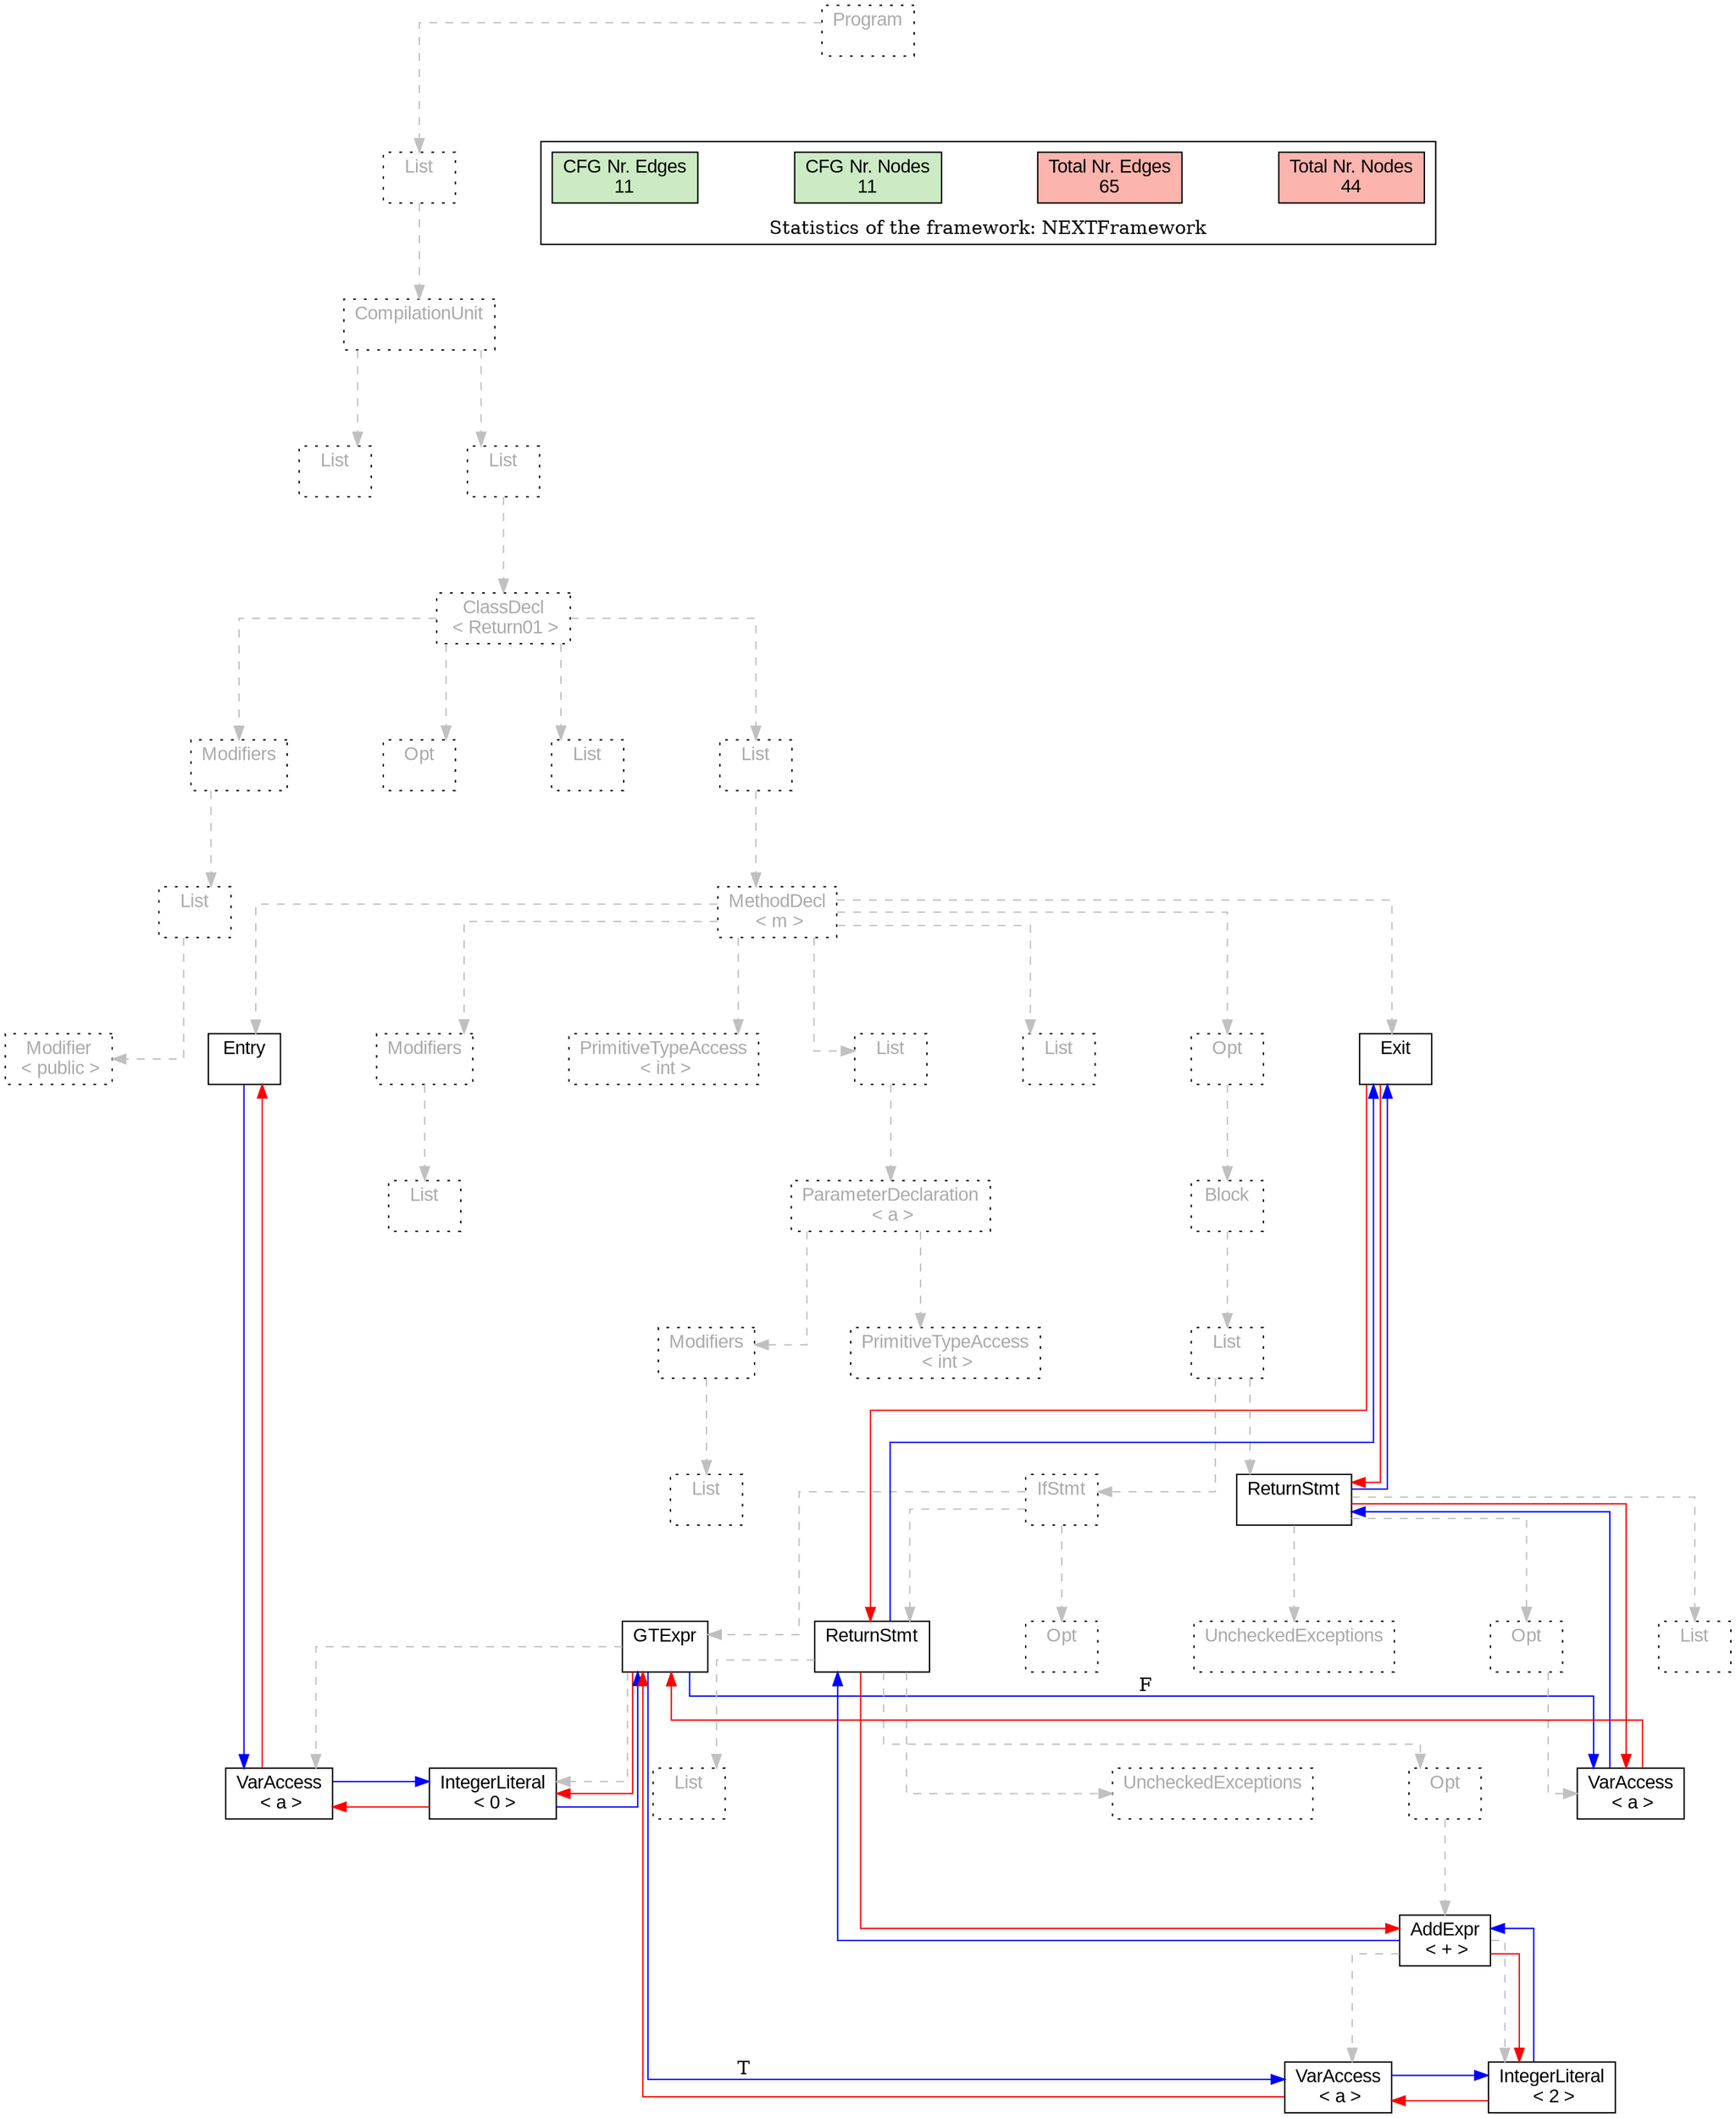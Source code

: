 digraph G {
graph [splines=ortho, nodesep="1", ranksep="1"]
node [shape=rect, fontname=Arial];
{ rank = same; "Program[0]"}
{ rank = same; "List[1]"}
{ rank = same; "CompilationUnit[2]"}
{ rank = same; "List[3]"; "List[4]"}
{ rank = same; "ClassDecl[5]"}
{ rank = same; "Modifiers[6]"; "Opt[9]"; "List[10]"; "List[11]"}
{ rank = same; "List[7]"; "MethodDecl[12]"}
{ rank = same; "Modifier[8]"; "Entry[13]"; "Modifiers[14]"; "PrimitiveTypeAccess[16]"; "List[17]"; "List[22]"; "Opt[23]"; "Exit[24]"}
{ rank = same; "List[15]"; "ParameterDeclaration[18]"; "Block[24]"}
{ rank = same; "Modifiers[19]"; "PrimitiveTypeAccess[21]"; "List[25]"}
{ rank = same; "List[20]"; "IfStmt[26]"; "ReturnStmt[37]"}
{ rank = same; "GTExpr[27]"; "ReturnStmt[30]"; "Opt[36]"; "Opt[38]"; "List[40]"; "UncheckedExceptions[38]"}
{ rank = same; "VarAccess[28]"; "IntegerLiteral[29]"; "Opt[31]"; "List[35]"; "UncheckedExceptions[31]"; "VarAccess[39]"}
{ rank = same; "AddExpr[32]"}
{ rank = same; "VarAccess[33]"; "IntegerLiteral[34]"}
"Program[0]" [label="Program\n ", style= dotted   fillcolor="#eeeeee" fontcolor="#aaaaaa"  ]
"List[1]" [label="List\n ", style= dotted   fillcolor="#eeeeee" fontcolor="#aaaaaa"  ]
"CompilationUnit[2]" [label="CompilationUnit\n ", style= dotted   fillcolor="#eeeeee" fontcolor="#aaaaaa"  ]
"List[3]" [label="List\n ", style= dotted   fillcolor="#eeeeee" fontcolor="#aaaaaa"  ]
"List[4]" [label="List\n ", style= dotted   fillcolor="#eeeeee" fontcolor="#aaaaaa"  ]
"ClassDecl[5]" [label="ClassDecl\n < Return01 >", style= dotted   fillcolor="#eeeeee" fontcolor="#aaaaaa"  ]
"Modifiers[6]" [label="Modifiers\n ", style= dotted   fillcolor="#eeeeee" fontcolor="#aaaaaa"  ]
"List[7]" [label="List\n ", style= dotted   fillcolor="#eeeeee" fontcolor="#aaaaaa"  ]
"Modifier[8]" [label="Modifier\n < public >", style= dotted   fillcolor="#eeeeee" fontcolor="#aaaaaa"  ]
"Opt[9]" [label="Opt\n ", style= dotted   fillcolor="#eeeeee" fontcolor="#aaaaaa"  ]
"List[10]" [label="List\n ", style= dotted   fillcolor="#eeeeee" fontcolor="#aaaaaa"  ]
"List[11]" [label="List\n ", style= dotted   fillcolor="#eeeeee" fontcolor="#aaaaaa"  ]
"MethodDecl[12]" [label="MethodDecl\n < m >", style= dotted   fillcolor="#eeeeee" fontcolor="#aaaaaa"  ]
"Entry[13]" [label="Entry\n ", fillcolor=white   style=filled  ]
"Modifiers[14]" [label="Modifiers\n ", style= dotted   fillcolor="#eeeeee" fontcolor="#aaaaaa"  ]
"List[15]" [label="List\n ", style= dotted   fillcolor="#eeeeee" fontcolor="#aaaaaa"  ]
"PrimitiveTypeAccess[16]" [label="PrimitiveTypeAccess\n < int >", style= dotted   fillcolor="#eeeeee" fontcolor="#aaaaaa"  ]
"List[17]" [label="List\n ", style= dotted   fillcolor="#eeeeee" fontcolor="#aaaaaa"  ]
"ParameterDeclaration[18]" [label="ParameterDeclaration\n < a >", style= dotted   fillcolor="#eeeeee" fontcolor="#aaaaaa"  ]
"Modifiers[19]" [label="Modifiers\n ", style= dotted   fillcolor="#eeeeee" fontcolor="#aaaaaa"  ]
"List[20]" [label="List\n ", style= dotted   fillcolor="#eeeeee" fontcolor="#aaaaaa"  ]
"PrimitiveTypeAccess[21]" [label="PrimitiveTypeAccess\n < int >", style= dotted   fillcolor="#eeeeee" fontcolor="#aaaaaa"  ]
"List[22]" [label="List\n ", style= dotted   fillcolor="#eeeeee" fontcolor="#aaaaaa"  ]
"Opt[23]" [label="Opt\n ", style= dotted   fillcolor="#eeeeee" fontcolor="#aaaaaa"  ]
"Block[24]" [label="Block\n ", style= dotted   fillcolor="#eeeeee" fontcolor="#aaaaaa"  ]
"List[25]" [label="List\n ", style= dotted   fillcolor="#eeeeee" fontcolor="#aaaaaa"  ]
"IfStmt[26]" [label="IfStmt\n ", style= dotted   fillcolor="#eeeeee" fontcolor="#aaaaaa"  ]
"GTExpr[27]" [label="GTExpr\n ", fillcolor=white   style=filled  ]
"VarAccess[28]" [label="VarAccess\n < a >", fillcolor=white   style=filled  ]
"IntegerLiteral[29]" [label="IntegerLiteral\n < 0 >", fillcolor=white   style=filled  ]
"ReturnStmt[30]" [label="ReturnStmt\n ", fillcolor=white   style=filled  ]
"Opt[31]" [label="Opt\n ", style= dotted   fillcolor="#eeeeee" fontcolor="#aaaaaa"  ]
"AddExpr[32]" [label="AddExpr\n < + >", fillcolor=white   style=filled  ]
"VarAccess[33]" [label="VarAccess\n < a >", fillcolor=white   style=filled  ]
"IntegerLiteral[34]" [label="IntegerLiteral\n < 2 >", fillcolor=white   style=filled  ]
"List[35]" [label="List\n ", style= dotted   fillcolor="#eeeeee" fontcolor="#aaaaaa"  ]
"UncheckedExceptions[31]" [label="UncheckedExceptions\n ", style= dotted   fillcolor="#eeeeee" fontcolor="#aaaaaa"  ]
"Opt[36]" [label="Opt\n ", style= dotted   fillcolor="#eeeeee" fontcolor="#aaaaaa"  ]
"ReturnStmt[37]" [label="ReturnStmt\n ", fillcolor=white   style=filled  ]
"Opt[38]" [label="Opt\n ", style= dotted   fillcolor="#eeeeee" fontcolor="#aaaaaa"  ]
"VarAccess[39]" [label="VarAccess\n < a >", fillcolor=white   style=filled  ]
"List[40]" [label="List\n ", style= dotted   fillcolor="#eeeeee" fontcolor="#aaaaaa"  ]
"UncheckedExceptions[38]" [label="UncheckedExceptions\n ", style= dotted   fillcolor="#eeeeee" fontcolor="#aaaaaa"  ]
"Exit[24]" [label="Exit\n ", fillcolor=white   style=filled  ]
"CompilationUnit[2]" -> "List[3]" [style=dashed, color=gray]
"List[7]" -> "Modifier[8]" [style=dashed, color=gray]
"Modifiers[6]" -> "List[7]" [style=dashed, color=gray]
"ClassDecl[5]" -> "Modifiers[6]" [style=dashed, color=gray]
"ClassDecl[5]" -> "Opt[9]" [style=dashed, color=gray]
"ClassDecl[5]" -> "List[10]" [style=dashed, color=gray]
"MethodDecl[12]" -> "Entry[13]" [style=dashed, color=gray]
"Modifiers[14]" -> "List[15]" [style=dashed, color=gray]
"MethodDecl[12]" -> "Modifiers[14]" [style=dashed, color=gray]
"MethodDecl[12]" -> "PrimitiveTypeAccess[16]" [style=dashed, color=gray]
"Modifiers[19]" -> "List[20]" [style=dashed, color=gray]
"ParameterDeclaration[18]" -> "Modifiers[19]" [style=dashed, color=gray]
"ParameterDeclaration[18]" -> "PrimitiveTypeAccess[21]" [style=dashed, color=gray]
"List[17]" -> "ParameterDeclaration[18]" [style=dashed, color=gray]
"MethodDecl[12]" -> "List[17]" [style=dashed, color=gray]
"MethodDecl[12]" -> "List[22]" [style=dashed, color=gray]
"GTExpr[27]" -> "VarAccess[28]" [style=dashed, color=gray]
"GTExpr[27]" -> "IntegerLiteral[29]" [style=dashed, color=gray]
"IfStmt[26]" -> "GTExpr[27]" [style=dashed, color=gray]
"AddExpr[32]" -> "VarAccess[33]" [style=dashed, color=gray]
"AddExpr[32]" -> "IntegerLiteral[34]" [style=dashed, color=gray]
"Opt[31]" -> "AddExpr[32]" [style=dashed, color=gray]
"ReturnStmt[30]" -> "Opt[31]" [style=dashed, color=gray]
"ReturnStmt[30]" -> "List[35]" [style=dashed, color=gray]
"ReturnStmt[30]" -> "UncheckedExceptions[31]" [style=dashed, color=gray]
"IfStmt[26]" -> "ReturnStmt[30]" [style=dashed, color=gray]
"IfStmt[26]" -> "Opt[36]" [style=dashed, color=gray]
"List[25]" -> "IfStmt[26]" [style=dashed, color=gray]
"Opt[38]" -> "VarAccess[39]" [style=dashed, color=gray]
"ReturnStmt[37]" -> "Opt[38]" [style=dashed, color=gray]
"ReturnStmt[37]" -> "List[40]" [style=dashed, color=gray]
"ReturnStmt[37]" -> "UncheckedExceptions[38]" [style=dashed, color=gray]
"List[25]" -> "ReturnStmt[37]" [style=dashed, color=gray]
"Block[24]" -> "List[25]" [style=dashed, color=gray]
"Opt[23]" -> "Block[24]" [style=dashed, color=gray]
"MethodDecl[12]" -> "Opt[23]" [style=dashed, color=gray]
"MethodDecl[12]" -> "Exit[24]" [style=dashed, color=gray]
"List[11]" -> "MethodDecl[12]" [style=dashed, color=gray]
"ClassDecl[5]" -> "List[11]" [style=dashed, color=gray]
"List[4]" -> "ClassDecl[5]" [style=dashed, color=gray]
"CompilationUnit[2]" -> "List[4]" [style=dashed, color=gray]
"List[1]" -> "CompilationUnit[2]" [style=dashed, color=gray]
"Program[0]" -> "List[1]" [style=dashed, color=gray]
"Exit[24]" -> "ReturnStmt[30]" [color=red, constraint=false]
"Exit[24]" -> "ReturnStmt[37]" [color=red, constraint=false]
"ReturnStmt[30]" -> "Exit[24]" [color=blue, constraint=false, xlabel=" "] 
"ReturnStmt[30]" -> "AddExpr[32]" [color=red, constraint=false]
"AddExpr[32]" -> "ReturnStmt[30]" [color=blue, constraint=false, xlabel=" "] 
"AddExpr[32]" -> "IntegerLiteral[34]" [color=red, constraint=false]
"IntegerLiteral[34]" -> "AddExpr[32]" [color=blue, constraint=false, xlabel=" "] 
"IntegerLiteral[34]" -> "VarAccess[33]" [color=red, constraint=false]
"VarAccess[33]" -> "IntegerLiteral[34]" [color=blue, constraint=false, xlabel=" "] 
"VarAccess[33]" -> "GTExpr[27]" [color=red, constraint=false]
"ReturnStmt[37]" -> "Exit[24]" [color=blue, constraint=false, xlabel=" "] 
"ReturnStmt[37]" -> "VarAccess[39]" [color=red, constraint=false]
"VarAccess[39]" -> "ReturnStmt[37]" [color=blue, constraint=false, xlabel=" "] 
"VarAccess[39]" -> "GTExpr[27]" [color=red, constraint=false]
"GTExpr[27]" -> "VarAccess[33]" [color=blue, constraint=false, xlabel="T "] 
"GTExpr[27]" -> "VarAccess[39]" [color=blue, constraint=false, xlabel="F "] 
"GTExpr[27]" -> "IntegerLiteral[29]" [color=red, constraint=false]
"IntegerLiteral[29]" -> "GTExpr[27]" [color=blue, constraint=false, xlabel=" "] 
"IntegerLiteral[29]" -> "VarAccess[28]" [color=red, constraint=false]
"VarAccess[28]" -> "IntegerLiteral[29]" [color=blue, constraint=false, xlabel=" "] 
"VarAccess[28]" -> "Entry[13]" [color=red, constraint=false]
"Entry[13]" -> "VarAccess[28]" [color=blue, constraint=false, xlabel=" "] 
"List[3]" -> "List[4]" [style=invis]
"Modifiers[6]" -> "Opt[9]" -> "List[10]" -> "List[11]" [style=invis]
"Entry[13]" -> "Modifiers[14]" -> "PrimitiveTypeAccess[16]" -> "List[17]" -> "List[22]" -> "Opt[23]" -> "Exit[24]" [style=invis]
"Modifiers[19]" -> "PrimitiveTypeAccess[21]" [style=invis]
"IfStmt[26]" -> "ReturnStmt[37]" [style=invis]
"GTExpr[27]" -> "ReturnStmt[30]" -> "Opt[36]" [style=invis]
"VarAccess[28]" -> "IntegerLiteral[29]" [style=invis]
"VarAccess[33]" -> "IntegerLiteral[34]" [style=invis]

subgraph cluster_legend {
{node [style=filled, fillcolor=1, colorscheme="pastel13"]
Nodes [label="Total Nr. Nodes
44", fillcolor=1]
Edges [label="Total Nr. Edges
65", fillcolor=1]
NodesCFG [label="CFG Nr. Nodes
11", fillcolor=3]
EdgesCFG [label="CFG Nr. Edges
11", fillcolor=3]
Nodes-> "Program[0]" -> NodesCFG  [style="invis"]
Edges -> "Program[0]" ->EdgesCFG [style="invis"]}
label = "Statistics of the framework: NEXTFramework"
style="solid"
ranksep=0.05
nodesep=0.01
labelloc = b
len=2
}}